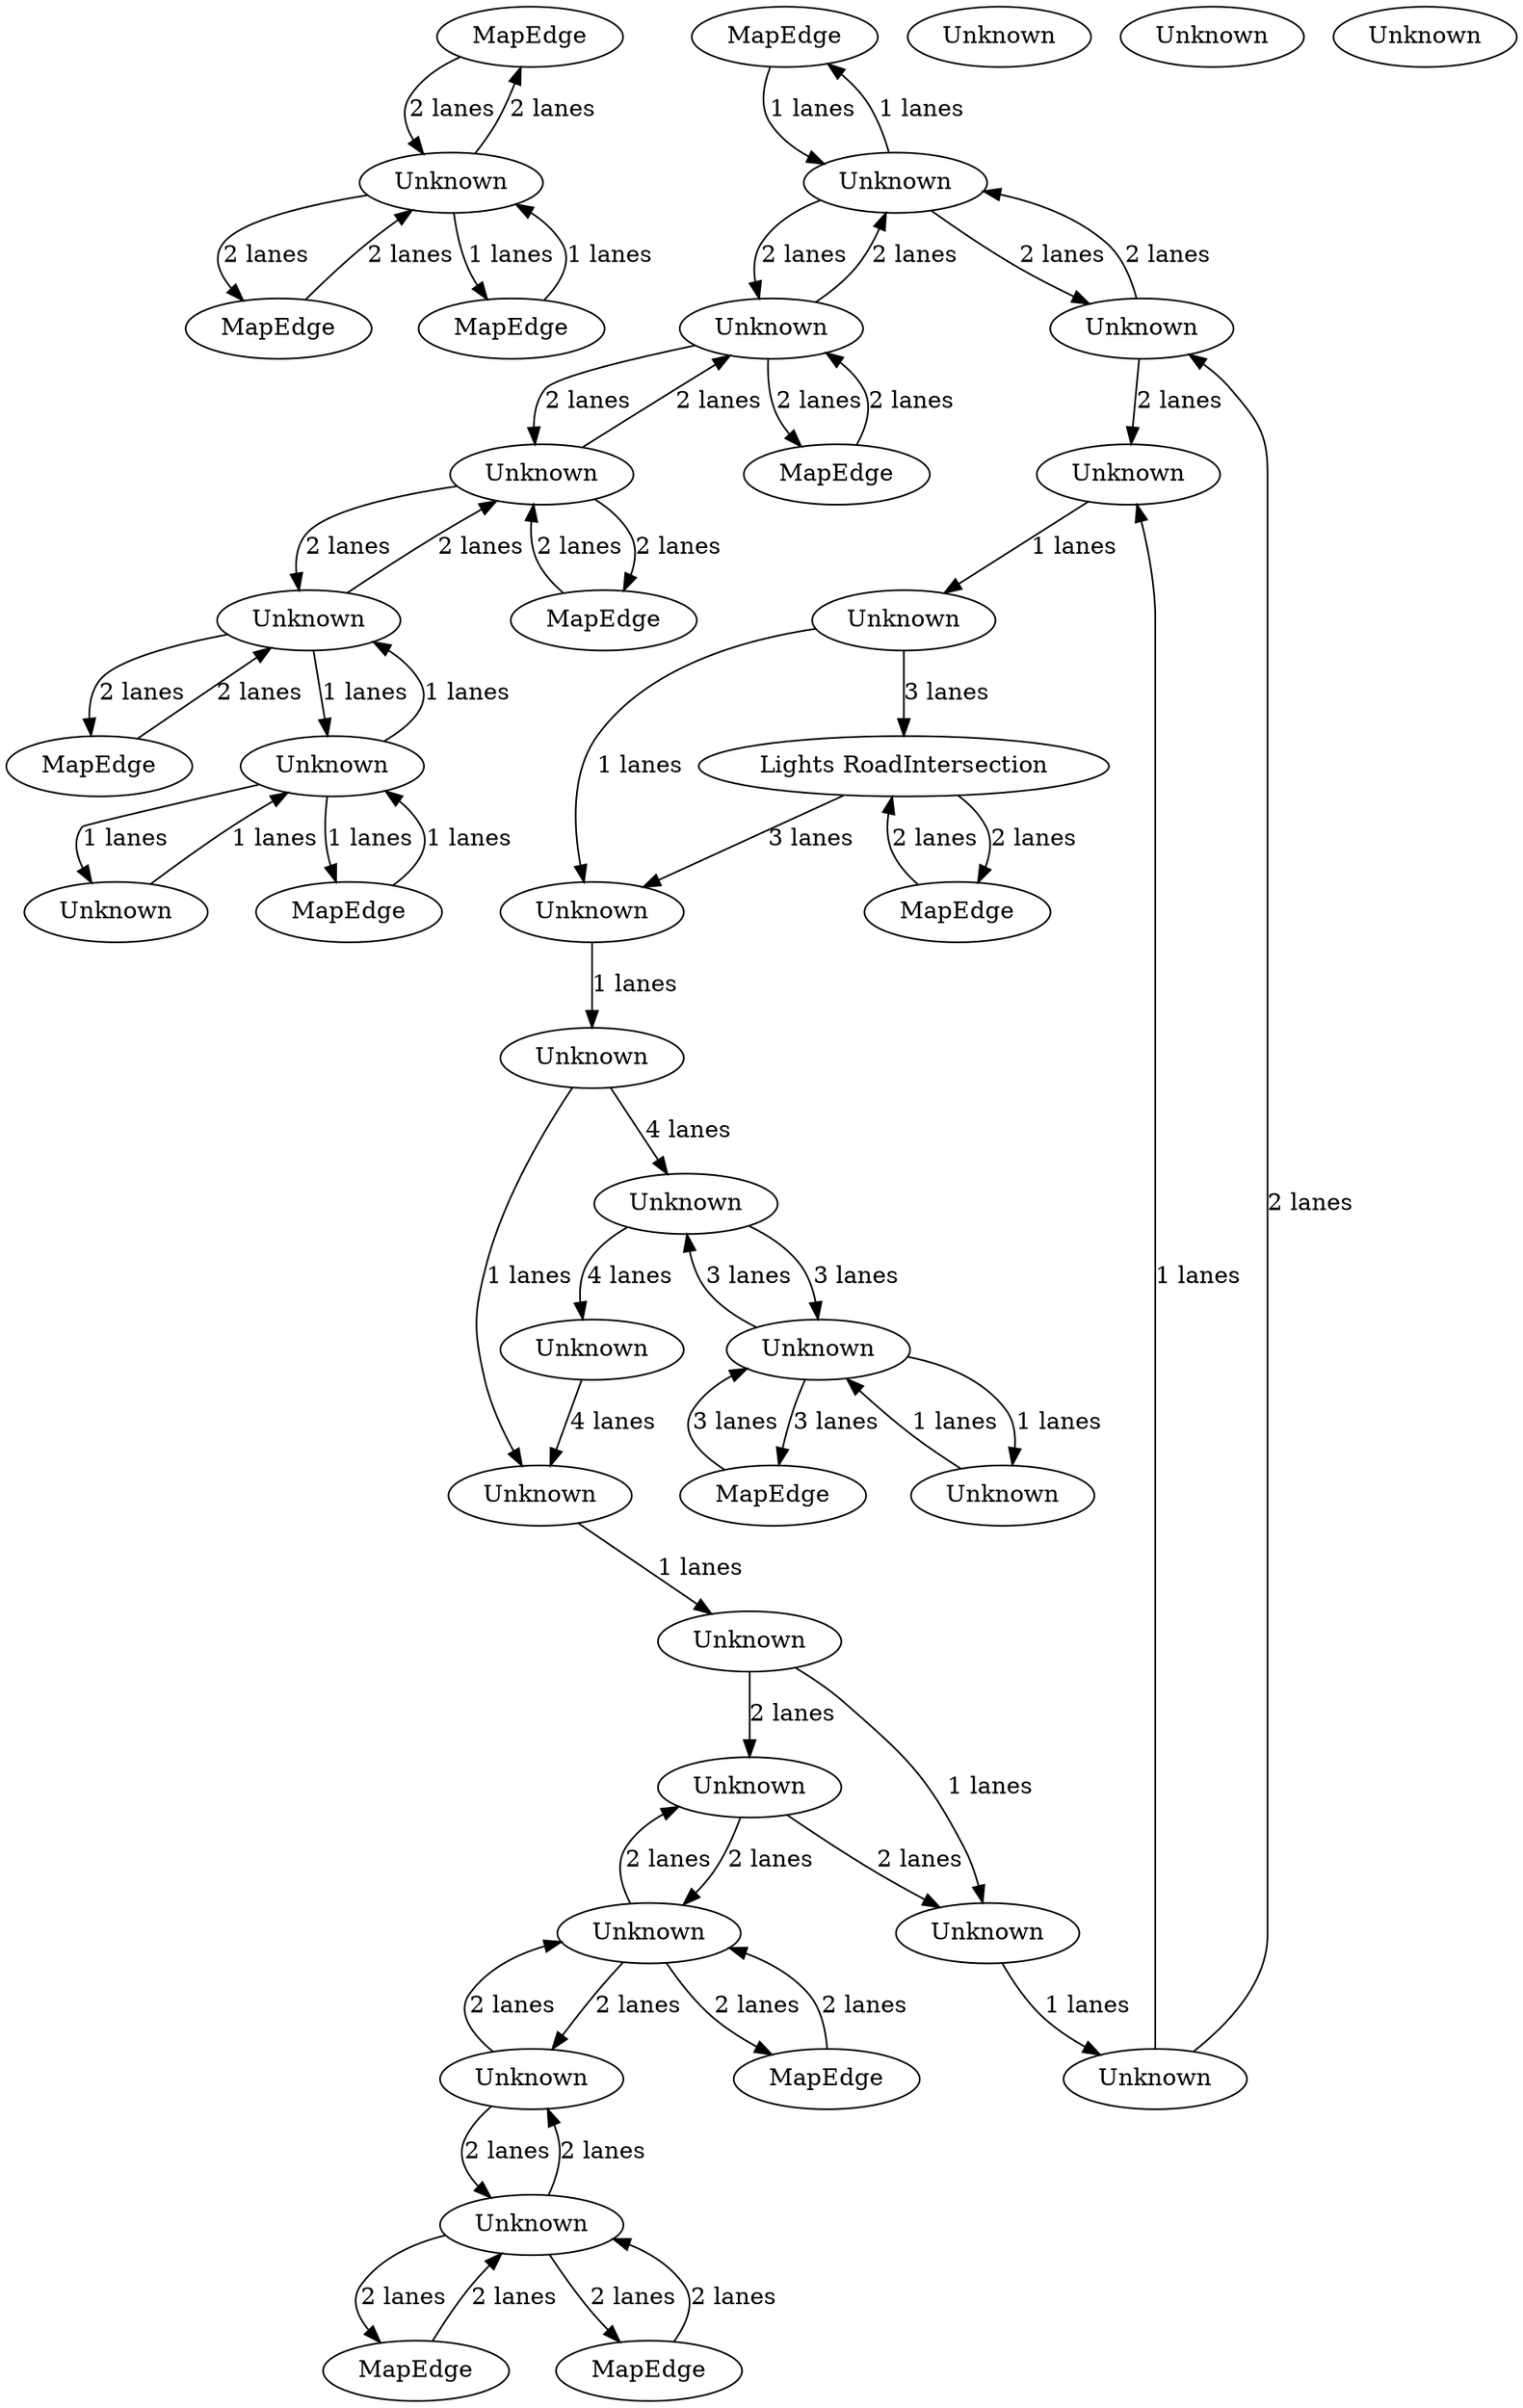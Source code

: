 digraph {
    0 [ label = "MapEdge" ]
    1 [ label = "MapEdge" ]
    2 [ label = "Unknown" ]
    3 [ label = "MapEdge" ]
    4 [ label = "Unknown" ]
    5 [ label = "Unknown" ]
    6 [ label = "MapEdge" ]
    7 [ label = "Unknown" ]
    8 [ label = "MapEdge" ]
    9 [ label = "MapEdge" ]
    10 [ label = "Unknown" ]
    11 [ label = "MapEdge" ]
    12 [ label = "Unknown" ]
    13 [ label = "Unknown" ]
    14 [ label = "Unknown" ]
    15 [ label = "Unknown" ]
    16 [ label = "Unknown" ]
    17 [ label = "Unknown" ]
    18 [ label = "Unknown" ]
    19 [ label = "Unknown" ]
    20 [ label = "Unknown" ]
    21 [ label = "Unknown" ]
    22 [ label = "MapEdge" ]
    23 [ label = "Unknown" ]
    24 [ label = "Unknown" ]
    25 [ label = "MapEdge" ]
    26 [ label = "Unknown" ]
    27 [ label = "Unknown" ]
    28 [ label = "Unknown" ]
    29 [ label = "Unknown" ]
    30 [ label = "Unknown" ]
    31 [ label = "Unknown" ]
    32 [ label = "Unknown" ]
    33 [ label = "MapEdge" ]
    34 [ label = "MapEdge" ]
    35 [ label = "Unknown" ]
    36 [ label = "Unknown" ]
    37 [ label = "Lights RoadIntersection" ]
    38 [ label = "MapEdge" ]
    39 [ label = "Unknown" ]
    40 [ label = "MapEdge" ]
    14 -> 2 [ label = "4 lanes" ]
    0 -> 39 [ label = "2 lanes" ]
    39 -> 0 [ label = "2 lanes" ]
    39 -> 6 [ label = "2 lanes" ]
    6 -> 39 [ label = "2 lanes" ]
    5 -> 3 [ label = "2 lanes" ]
    3 -> 5 [ label = "2 lanes" ]
    4 -> 9 [ label = "2 lanes" ]
    9 -> 4 [ label = "2 lanes" ]
    8 -> 10 [ label = "2 lanes" ]
    10 -> 8 [ label = "2 lanes" ]
    10 -> 17 [ label = "2 lanes" ]
    17 -> 10 [ label = "2 lanes" ]
    5 -> 12 [ label = "2 lanes" ]
    12 -> 5 [ label = "2 lanes" ]
    12 -> 32 [ label = "2 lanes" ]
    32 -> 12 [ label = "2 lanes" ]
    4 -> 5 [ label = "2 lanes" ]
    5 -> 4 [ label = "2 lanes" ]
    12 -> 1 [ label = "1 lanes" ]
    1 -> 12 [ label = "1 lanes" ]
    37 -> 38 [ label = "2 lanes" ]
    38 -> 37 [ label = "2 lanes" ]
    2 -> 20 [ label = "1 lanes" ]
    15 -> 35 [ label = "1 lanes" ]
    16 -> 2 [ label = "1 lanes" ]
    18 -> 36 [ label = "1 lanes" ]
    19 -> 15 [ label = "1 lanes" ]
    20 -> 18 [ label = "1 lanes" ]
    35 -> 16 [ label = "1 lanes" ]
    36 -> 19 [ label = "1 lanes" ]
    27 -> 22 [ label = "3 lanes" ]
    22 -> 27 [ label = "3 lanes" ]
    21 -> 4 [ label = "2 lanes" ]
    4 -> 21 [ label = "2 lanes" ]
    25 -> 21 [ label = "2 lanes" ]
    21 -> 25 [ label = "2 lanes" ]
    27 -> 26 [ label = "1 lanes" ]
    26 -> 27 [ label = "1 lanes" ]
    29 -> 28 [ label = "1 lanes" ]
    28 -> 29 [ label = "1 lanes" ]
    11 -> 29 [ label = "1 lanes" ]
    29 -> 11 [ label = "1 lanes" ]
    29 -> 21 [ label = "1 lanes" ]
    21 -> 29 [ label = "1 lanes" ]
    31 -> 10 [ label = "2 lanes" ]
    10 -> 31 [ label = "2 lanes" ]
    30 -> 27 [ label = "3 lanes" ]
    27 -> 30 [ label = "3 lanes" ]
    7 -> 31 [ label = "2 lanes" ]
    31 -> 7 [ label = "2 lanes" ]
    33 -> 7 [ label = "2 lanes" ]
    7 -> 33 [ label = "2 lanes" ]
    34 -> 7 [ label = "2 lanes" ]
    7 -> 34 [ label = "2 lanes" ]
    16 -> 30 [ label = "4 lanes" ]
    32 -> 19 [ label = "2 lanes" ]
    17 -> 18 [ label = "2 lanes" ]
    37 -> 35 [ label = "3 lanes" ]
    15 -> 37 [ label = "3 lanes" ]
    36 -> 32 [ label = "2 lanes" ]
    20 -> 17 [ label = "2 lanes" ]
    40 -> 39 [ label = "1 lanes" ]
    39 -> 40 [ label = "1 lanes" ]
    30 -> 14 [ label = "4 lanes" ]
}
